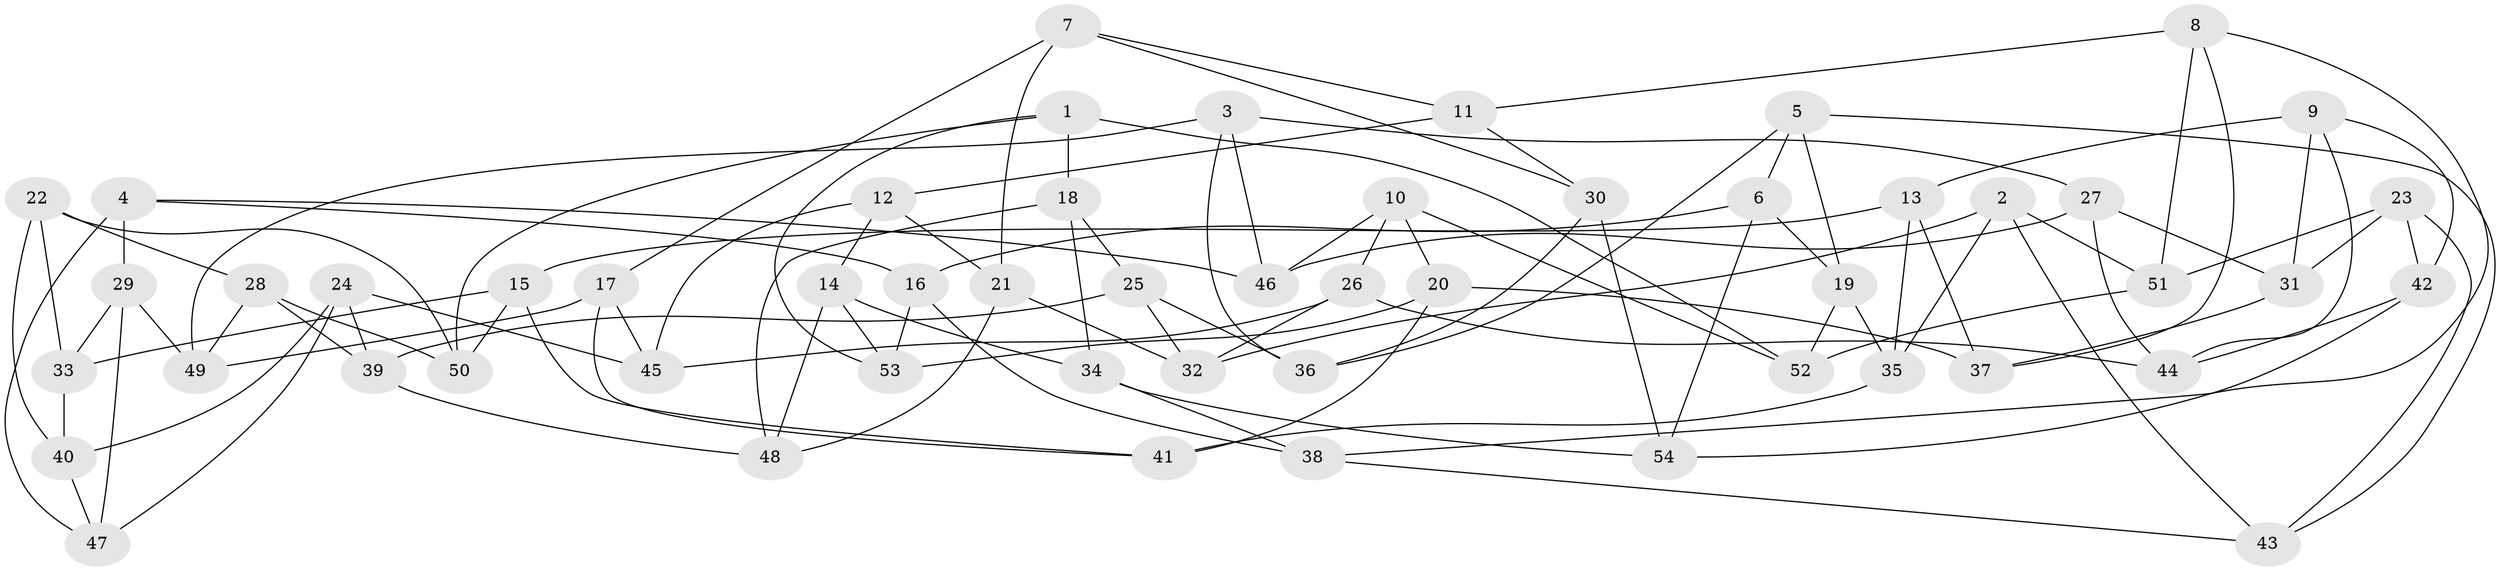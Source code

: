 // Generated by graph-tools (version 1.1) at 2025/56/03/09/25 04:56:21]
// undirected, 54 vertices, 108 edges
graph export_dot {
graph [start="1"]
  node [color=gray90,style=filled];
  1;
  2;
  3;
  4;
  5;
  6;
  7;
  8;
  9;
  10;
  11;
  12;
  13;
  14;
  15;
  16;
  17;
  18;
  19;
  20;
  21;
  22;
  23;
  24;
  25;
  26;
  27;
  28;
  29;
  30;
  31;
  32;
  33;
  34;
  35;
  36;
  37;
  38;
  39;
  40;
  41;
  42;
  43;
  44;
  45;
  46;
  47;
  48;
  49;
  50;
  51;
  52;
  53;
  54;
  1 -- 52;
  1 -- 50;
  1 -- 18;
  1 -- 53;
  2 -- 35;
  2 -- 43;
  2 -- 51;
  2 -- 32;
  3 -- 46;
  3 -- 27;
  3 -- 49;
  3 -- 36;
  4 -- 16;
  4 -- 29;
  4 -- 47;
  4 -- 46;
  5 -- 6;
  5 -- 43;
  5 -- 36;
  5 -- 19;
  6 -- 16;
  6 -- 54;
  6 -- 19;
  7 -- 21;
  7 -- 11;
  7 -- 30;
  7 -- 17;
  8 -- 38;
  8 -- 11;
  8 -- 37;
  8 -- 51;
  9 -- 42;
  9 -- 13;
  9 -- 31;
  9 -- 44;
  10 -- 20;
  10 -- 26;
  10 -- 52;
  10 -- 46;
  11 -- 30;
  11 -- 12;
  12 -- 45;
  12 -- 21;
  12 -- 14;
  13 -- 35;
  13 -- 37;
  13 -- 15;
  14 -- 53;
  14 -- 34;
  14 -- 48;
  15 -- 41;
  15 -- 50;
  15 -- 33;
  16 -- 38;
  16 -- 53;
  17 -- 41;
  17 -- 49;
  17 -- 45;
  18 -- 25;
  18 -- 48;
  18 -- 34;
  19 -- 52;
  19 -- 35;
  20 -- 41;
  20 -- 53;
  20 -- 37;
  21 -- 32;
  21 -- 48;
  22 -- 40;
  22 -- 33;
  22 -- 28;
  22 -- 50;
  23 -- 43;
  23 -- 42;
  23 -- 51;
  23 -- 31;
  24 -- 39;
  24 -- 47;
  24 -- 45;
  24 -- 40;
  25 -- 39;
  25 -- 36;
  25 -- 32;
  26 -- 44;
  26 -- 32;
  26 -- 45;
  27 -- 46;
  27 -- 31;
  27 -- 44;
  28 -- 49;
  28 -- 39;
  28 -- 50;
  29 -- 33;
  29 -- 49;
  29 -- 47;
  30 -- 36;
  30 -- 54;
  31 -- 37;
  33 -- 40;
  34 -- 54;
  34 -- 38;
  35 -- 41;
  38 -- 43;
  39 -- 48;
  40 -- 47;
  42 -- 54;
  42 -- 44;
  51 -- 52;
}
